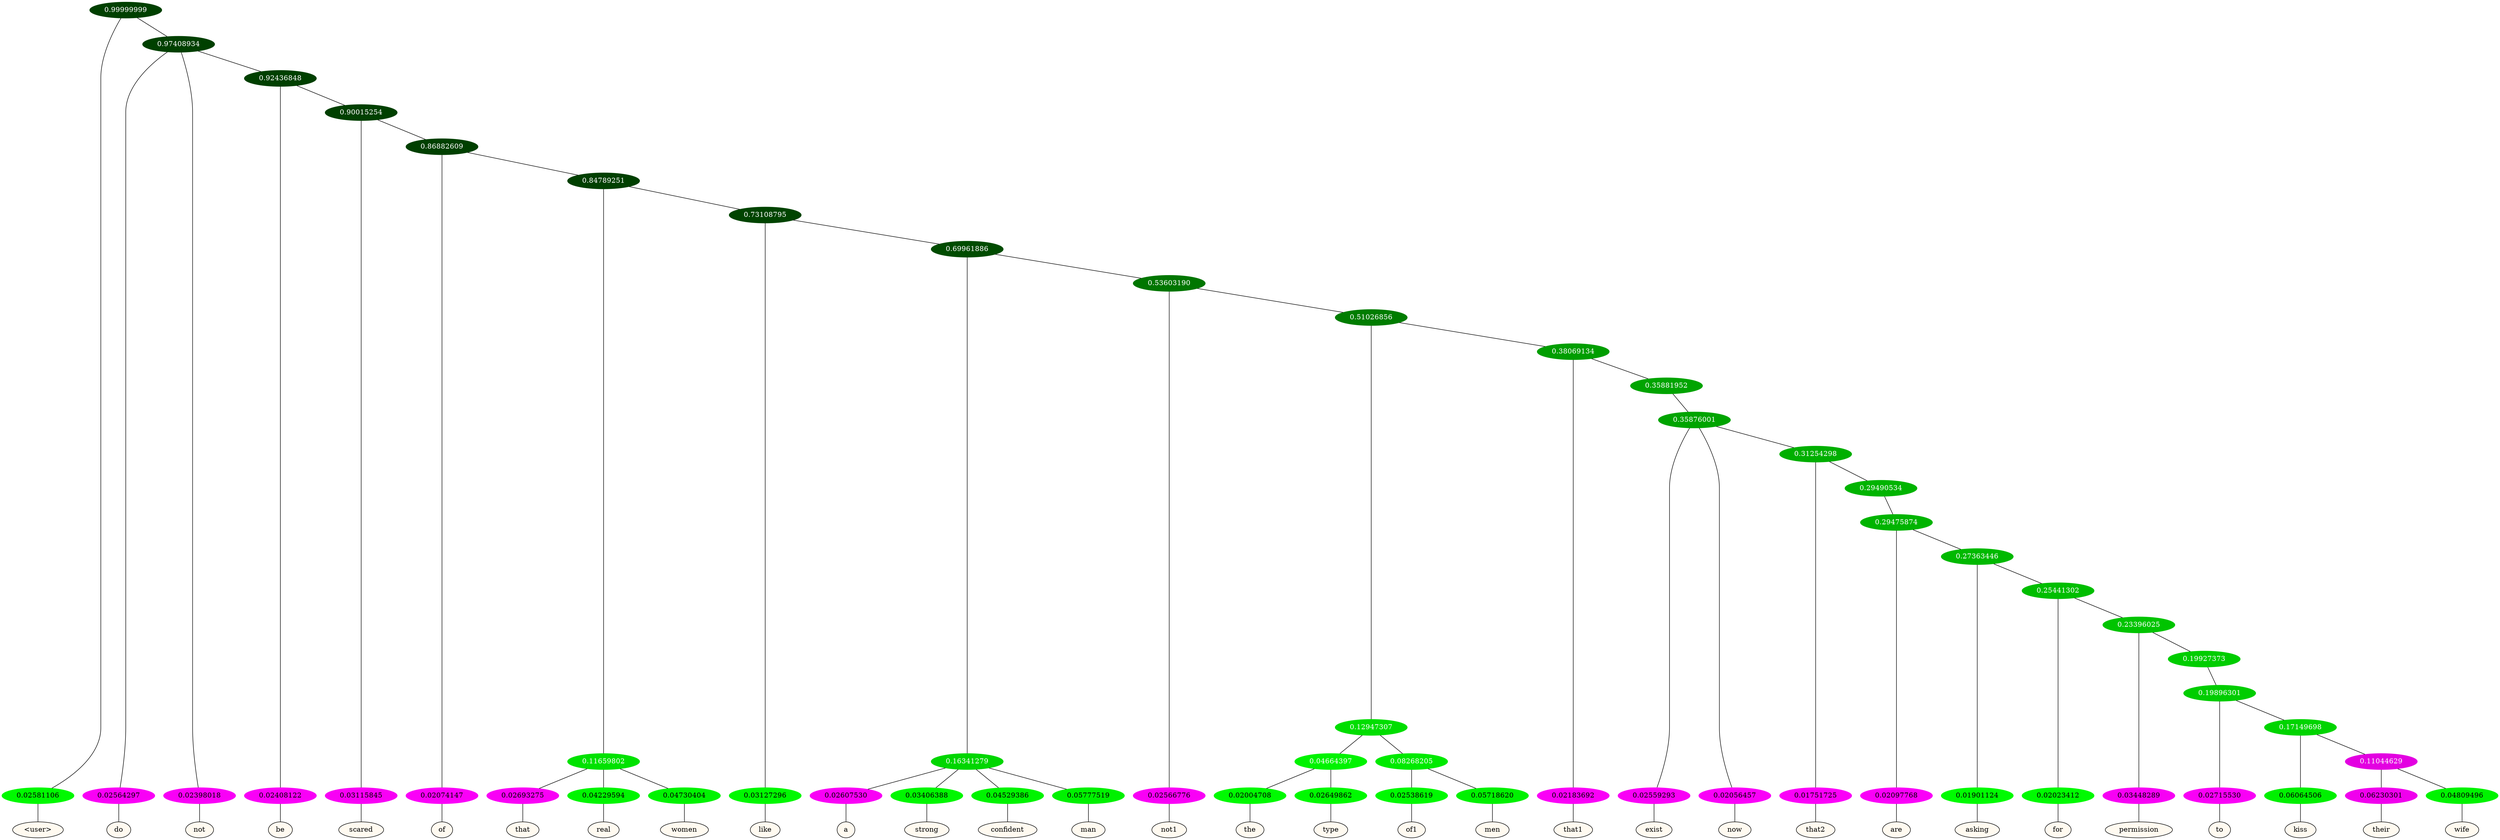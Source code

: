 graph {
	node [format=png height=0.15 nodesep=0.001 ordering=out overlap=prism overlap_scaling=0.01 ranksep=0.001 ratio=0.2 style=filled width=0.15]
	{
		rank=same
		a_w_1 [label="\<user\>" color=black fillcolor=floralwhite style="filled,solid"]
		a_w_3 [label=do color=black fillcolor=floralwhite style="filled,solid"]
		a_w_4 [label=not color=black fillcolor=floralwhite style="filled,solid"]
		a_w_6 [label=be color=black fillcolor=floralwhite style="filled,solid"]
		a_w_8 [label=scared color=black fillcolor=floralwhite style="filled,solid"]
		a_w_10 [label=of color=black fillcolor=floralwhite style="filled,solid"]
		a_w_14 [label=that color=black fillcolor=floralwhite style="filled,solid"]
		a_w_15 [label=real color=black fillcolor=floralwhite style="filled,solid"]
		a_w_16 [label=women color=black fillcolor=floralwhite style="filled,solid"]
		a_w_17 [label=like color=black fillcolor=floralwhite style="filled,solid"]
		a_w_21 [label=a color=black fillcolor=floralwhite style="filled,solid"]
		a_w_22 [label=strong color=black fillcolor=floralwhite style="filled,solid"]
		a_w_23 [label=confident color=black fillcolor=floralwhite style="filled,solid"]
		a_w_24 [label=man color=black fillcolor=floralwhite style="filled,solid"]
		a_w_25 [label=not1 color=black fillcolor=floralwhite style="filled,solid"]
		a_w_33 [label=the color=black fillcolor=floralwhite style="filled,solid"]
		a_w_34 [label=type color=black fillcolor=floralwhite style="filled,solid"]
		a_w_35 [label=of1 color=black fillcolor=floralwhite style="filled,solid"]
		a_w_36 [label=men color=black fillcolor=floralwhite style="filled,solid"]
		a_w_31 [label=that1 color=black fillcolor=floralwhite style="filled,solid"]
		a_w_38 [label=exist color=black fillcolor=floralwhite style="filled,solid"]
		a_w_39 [label=now color=black fillcolor=floralwhite style="filled,solid"]
		a_w_41 [label=that2 color=black fillcolor=floralwhite style="filled,solid"]
		a_w_44 [label=are color=black fillcolor=floralwhite style="filled,solid"]
		a_w_46 [label=asking color=black fillcolor=floralwhite style="filled,solid"]
		a_w_48 [label=for color=black fillcolor=floralwhite style="filled,solid"]
		a_w_50 [label=permission color=black fillcolor=floralwhite style="filled,solid"]
		a_w_53 [label=to color=black fillcolor=floralwhite style="filled,solid"]
		a_w_55 [label=kiss color=black fillcolor=floralwhite style="filled,solid"]
		a_w_57 [label=their color=black fillcolor=floralwhite style="filled,solid"]
		a_w_58 [label=wife color=black fillcolor=floralwhite style="filled,solid"]
	}
	a_n_1 -- a_w_1
	a_n_3 -- a_w_3
	a_n_4 -- a_w_4
	a_n_6 -- a_w_6
	a_n_8 -- a_w_8
	a_n_10 -- a_w_10
	a_n_14 -- a_w_14
	a_n_15 -- a_w_15
	a_n_16 -- a_w_16
	a_n_17 -- a_w_17
	a_n_21 -- a_w_21
	a_n_22 -- a_w_22
	a_n_23 -- a_w_23
	a_n_24 -- a_w_24
	a_n_25 -- a_w_25
	a_n_33 -- a_w_33
	a_n_34 -- a_w_34
	a_n_35 -- a_w_35
	a_n_36 -- a_w_36
	a_n_31 -- a_w_31
	a_n_38 -- a_w_38
	a_n_39 -- a_w_39
	a_n_41 -- a_w_41
	a_n_44 -- a_w_44
	a_n_46 -- a_w_46
	a_n_48 -- a_w_48
	a_n_50 -- a_w_50
	a_n_53 -- a_w_53
	a_n_55 -- a_w_55
	a_n_57 -- a_w_57
	a_n_58 -- a_w_58
	{
		rank=same
		a_n_1 [label=0.02581106 color="0.334 1.000 0.974" fontcolor=black]
		a_n_3 [label=0.02564297 color="0.835 1.000 0.974" fontcolor=black]
		a_n_4 [label=0.02398018 color="0.835 1.000 0.976" fontcolor=black]
		a_n_6 [label=0.02408122 color="0.835 1.000 0.976" fontcolor=black]
		a_n_8 [label=0.03115845 color="0.835 1.000 0.969" fontcolor=black]
		a_n_10 [label=0.02074147 color="0.835 1.000 0.979" fontcolor=black]
		a_n_14 [label=0.02693275 color="0.835 1.000 0.973" fontcolor=black]
		a_n_15 [label=0.04229594 color="0.334 1.000 0.958" fontcolor=black]
		a_n_16 [label=0.04730404 color="0.334 1.000 0.953" fontcolor=black]
		a_n_17 [label=0.03127296 color="0.334 1.000 0.969" fontcolor=black]
		a_n_21 [label=0.02607530 color="0.835 1.000 0.974" fontcolor=black]
		a_n_22 [label=0.03406388 color="0.334 1.000 0.966" fontcolor=black]
		a_n_23 [label=0.04529386 color="0.334 1.000 0.955" fontcolor=black]
		a_n_24 [label=0.05777519 color="0.334 1.000 0.942" fontcolor=black]
		a_n_25 [label=0.02566776 color="0.835 1.000 0.974" fontcolor=black]
		a_n_33 [label=0.02004708 color="0.334 1.000 0.980" fontcolor=black]
		a_n_34 [label=0.02649862 color="0.334 1.000 0.974" fontcolor=black]
		a_n_35 [label=0.02538619 color="0.334 1.000 0.975" fontcolor=black]
		a_n_36 [label=0.05718620 color="0.334 1.000 0.943" fontcolor=black]
		a_n_31 [label=0.02183692 color="0.835 1.000 0.978" fontcolor=black]
		a_n_38 [label=0.02559293 color="0.835 1.000 0.974" fontcolor=black]
		a_n_39 [label=0.02056457 color="0.835 1.000 0.979" fontcolor=black]
		a_n_41 [label=0.01751725 color="0.835 1.000 0.982" fontcolor=black]
		a_n_44 [label=0.02097768 color="0.835 1.000 0.979" fontcolor=black]
		a_n_46 [label=0.01901124 color="0.334 1.000 0.981" fontcolor=black]
		a_n_48 [label=0.02023412 color="0.334 1.000 0.980" fontcolor=black]
		a_n_50 [label=0.03448289 color="0.835 1.000 0.966" fontcolor=black]
		a_n_53 [label=0.02715530 color="0.835 1.000 0.973" fontcolor=black]
		a_n_55 [label=0.06064506 color="0.334 1.000 0.939" fontcolor=black]
		a_n_57 [label=0.06230301 color="0.835 1.000 0.938" fontcolor=black]
		a_n_58 [label=0.04809496 color="0.334 1.000 0.952" fontcolor=black]
	}
	a_n_0 [label=0.99999999 color="0.334 1.000 0.250" fontcolor=grey99]
	a_n_0 -- a_n_1
	a_n_2 [label=0.97408934 color="0.334 1.000 0.250" fontcolor=grey99]
	a_n_0 -- a_n_2
	a_n_2 -- a_n_3
	a_n_2 -- a_n_4
	a_n_5 [label=0.92436848 color="0.334 1.000 0.250" fontcolor=grey99]
	a_n_2 -- a_n_5
	a_n_5 -- a_n_6
	a_n_7 [label=0.90015254 color="0.334 1.000 0.250" fontcolor=grey99]
	a_n_5 -- a_n_7
	a_n_7 -- a_n_8
	a_n_9 [label=0.86882609 color="0.334 1.000 0.250" fontcolor=grey99]
	a_n_7 -- a_n_9
	a_n_9 -- a_n_10
	a_n_11 [label=0.84789251 color="0.334 1.000 0.250" fontcolor=grey99]
	a_n_9 -- a_n_11
	a_n_12 [label=0.11659802 color="0.334 1.000 0.883" fontcolor=grey99]
	a_n_11 -- a_n_12
	a_n_13 [label=0.73108795 color="0.334 1.000 0.269" fontcolor=grey99]
	a_n_11 -- a_n_13
	a_n_12 -- a_n_14
	a_n_12 -- a_n_15
	a_n_12 -- a_n_16
	a_n_13 -- a_n_17
	a_n_18 [label=0.69961886 color="0.334 1.000 0.300" fontcolor=grey99]
	a_n_13 -- a_n_18
	a_n_19 [label=0.16341279 color="0.334 1.000 0.837" fontcolor=grey99]
	a_n_18 -- a_n_19
	a_n_20 [label=0.53603190 color="0.334 1.000 0.464" fontcolor=grey99]
	a_n_18 -- a_n_20
	a_n_19 -- a_n_21
	a_n_19 -- a_n_22
	a_n_19 -- a_n_23
	a_n_19 -- a_n_24
	a_n_20 -- a_n_25
	a_n_26 [label=0.51026856 color="0.334 1.000 0.490" fontcolor=grey99]
	a_n_20 -- a_n_26
	a_n_27 [label=0.12947307 color="0.334 1.000 0.871" fontcolor=grey99]
	a_n_26 -- a_n_27
	a_n_28 [label=0.38069134 color="0.334 1.000 0.619" fontcolor=grey99]
	a_n_26 -- a_n_28
	a_n_29 [label=0.04664397 color="0.334 1.000 0.953" fontcolor=grey99]
	a_n_27 -- a_n_29
	a_n_30 [label=0.08268205 color="0.334 1.000 0.917" fontcolor=grey99]
	a_n_27 -- a_n_30
	a_n_28 -- a_n_31
	a_n_32 [label=0.35881952 color="0.334 1.000 0.641" fontcolor=grey99]
	a_n_28 -- a_n_32
	a_n_29 -- a_n_33
	a_n_29 -- a_n_34
	a_n_30 -- a_n_35
	a_n_30 -- a_n_36
	a_n_37 [label=0.35876001 color="0.334 1.000 0.641" fontcolor=grey99]
	a_n_32 -- a_n_37
	a_n_37 -- a_n_38
	a_n_37 -- a_n_39
	a_n_40 [label=0.31254298 color="0.334 1.000 0.687" fontcolor=grey99]
	a_n_37 -- a_n_40
	a_n_40 -- a_n_41
	a_n_42 [label=0.29490534 color="0.334 1.000 0.705" fontcolor=grey99]
	a_n_40 -- a_n_42
	a_n_43 [label=0.29475874 color="0.334 1.000 0.705" fontcolor=grey99]
	a_n_42 -- a_n_43
	a_n_43 -- a_n_44
	a_n_45 [label=0.27363446 color="0.334 1.000 0.726" fontcolor=grey99]
	a_n_43 -- a_n_45
	a_n_45 -- a_n_46
	a_n_47 [label=0.25441302 color="0.334 1.000 0.746" fontcolor=grey99]
	a_n_45 -- a_n_47
	a_n_47 -- a_n_48
	a_n_49 [label=0.23396025 color="0.334 1.000 0.766" fontcolor=grey99]
	a_n_47 -- a_n_49
	a_n_49 -- a_n_50
	a_n_51 [label=0.19927373 color="0.334 1.000 0.801" fontcolor=grey99]
	a_n_49 -- a_n_51
	a_n_52 [label=0.19896301 color="0.334 1.000 0.801" fontcolor=grey99]
	a_n_51 -- a_n_52
	a_n_52 -- a_n_53
	a_n_54 [label=0.17149698 color="0.334 1.000 0.829" fontcolor=grey99]
	a_n_52 -- a_n_54
	a_n_54 -- a_n_55
	a_n_56 [label=0.11044629 color="0.835 1.000 0.890" fontcolor=grey99]
	a_n_54 -- a_n_56
	a_n_56 -- a_n_57
	a_n_56 -- a_n_58
}
